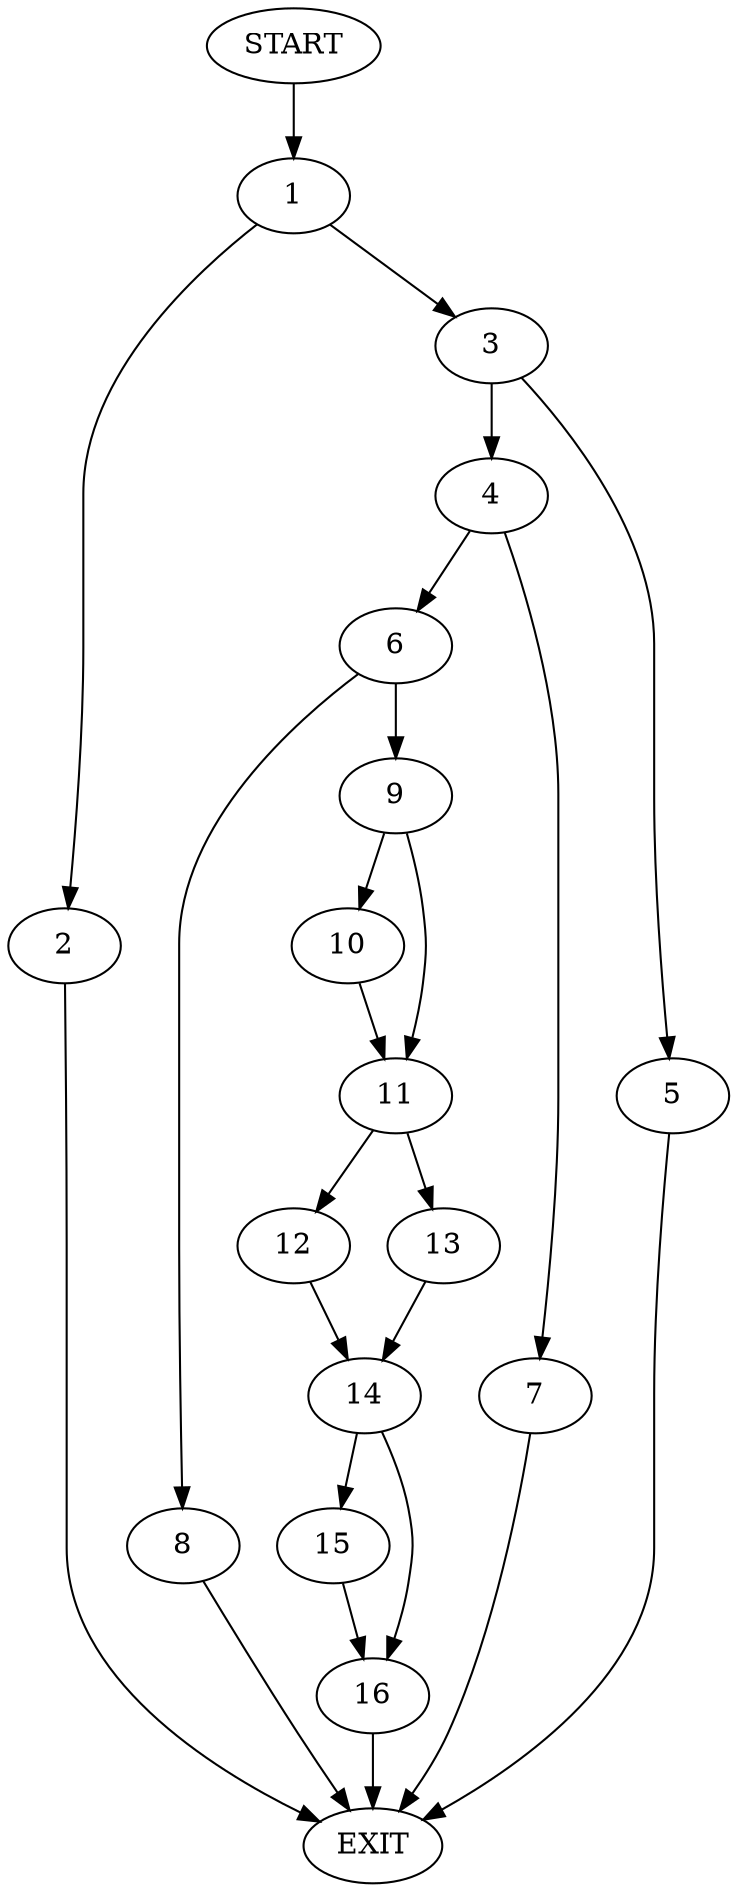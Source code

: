 digraph {
0 [label="START"]
17 [label="EXIT"]
0 -> 1
1 -> 2
1 -> 3
3 -> 4
3 -> 5
2 -> 17
5 -> 17
4 -> 6
4 -> 7
7 -> 17
6 -> 8
6 -> 9
9 -> 10
9 -> 11
8 -> 17
11 -> 12
11 -> 13
10 -> 11
12 -> 14
13 -> 14
14 -> 15
14 -> 16
15 -> 16
16 -> 17
}
